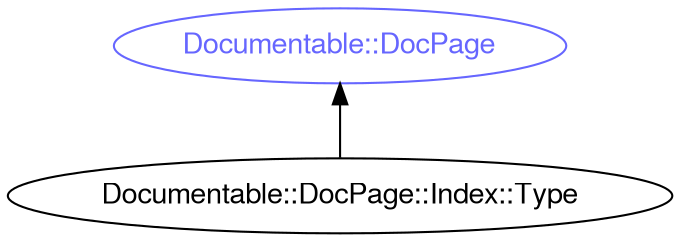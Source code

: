 digraph "perl6-type-graph" {
    rankdir=BT;
    splines=polyline;
    overlap=false; 
    // Types
    "Documentable::DocPage::Index::Type" [color="#000000", fontcolor="#000000", href="/type/Documentable::DocPage::Index::Type", fontname="FreeSans"];
    "Documentable::DocPage" [color="#6666FF", fontcolor="#6666FF", href="/type/Documentable::DocPage", fontname="FreeSans"];

    // Superclasses
    "Documentable::DocPage::Index::Type" -> "Documentable::DocPage" [color="#000000"];

    // Roles
}
